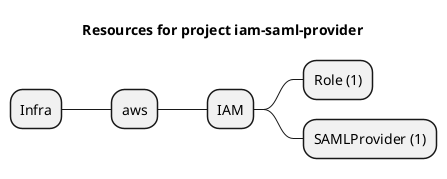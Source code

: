 @startmindmap
title Resources for project iam-saml-provider
skinparam monochrome true
+ Infra
++ aws
+++ IAM
++++ Role (1)
++++ SAMLProvider (1)
@endmindmap